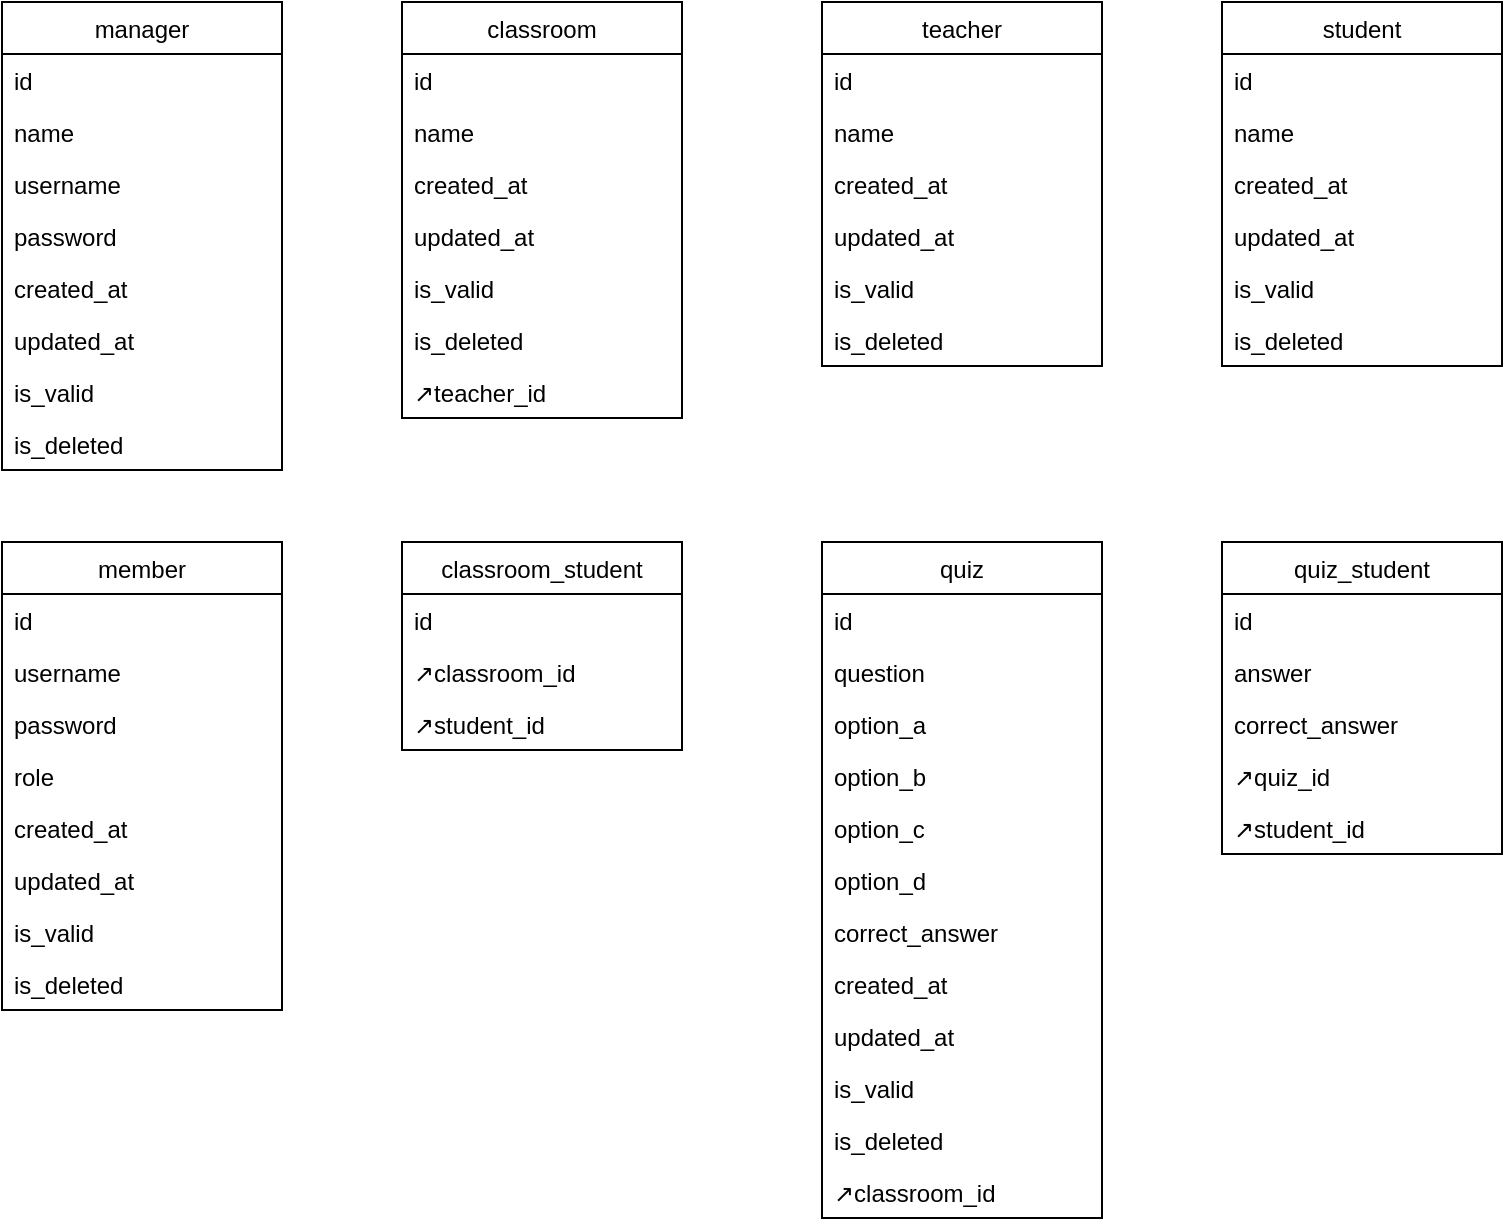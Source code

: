 <mxfile version="15.0.6" type="device"><diagram id="biZEBCj6bRbpP2Fh8jzG" name="Page-1"><mxGraphModel dx="1022" dy="436" grid="1" gridSize="10" guides="1" tooltips="1" connect="1" arrows="1" fold="1" page="1" pageScale="1" pageWidth="827" pageHeight="1169" math="0" shadow="0"><root><mxCell id="0"/><mxCell id="1" parent="0"/><mxCell id="d93wkVF-EoU9ZhA20AfU-1" value="manager" style="swimlane;fontStyle=0;childLayout=stackLayout;horizontal=1;startSize=26;horizontalStack=0;resizeParent=1;resizeParentMax=0;resizeLast=0;collapsible=1;marginBottom=0;" vertex="1" parent="1"><mxGeometry x="40" y="40" width="140" height="234" as="geometry"/></mxCell><mxCell id="d93wkVF-EoU9ZhA20AfU-2" value="id" style="text;strokeColor=none;fillColor=none;align=left;verticalAlign=top;spacingLeft=4;spacingRight=4;overflow=hidden;rotatable=0;points=[[0,0.5],[1,0.5]];portConstraint=eastwest;" vertex="1" parent="d93wkVF-EoU9ZhA20AfU-1"><mxGeometry y="26" width="140" height="26" as="geometry"/></mxCell><mxCell id="d93wkVF-EoU9ZhA20AfU-3" value="name" style="text;strokeColor=none;fillColor=none;align=left;verticalAlign=top;spacingLeft=4;spacingRight=4;overflow=hidden;rotatable=0;points=[[0,0.5],[1,0.5]];portConstraint=eastwest;" vertex="1" parent="d93wkVF-EoU9ZhA20AfU-1"><mxGeometry y="52" width="140" height="26" as="geometry"/></mxCell><mxCell id="d93wkVF-EoU9ZhA20AfU-4" value="username" style="text;strokeColor=none;fillColor=none;align=left;verticalAlign=top;spacingLeft=4;spacingRight=4;overflow=hidden;rotatable=0;points=[[0,0.5],[1,0.5]];portConstraint=eastwest;" vertex="1" parent="d93wkVF-EoU9ZhA20AfU-1"><mxGeometry y="78" width="140" height="26" as="geometry"/></mxCell><mxCell id="d93wkVF-EoU9ZhA20AfU-5" value="password" style="text;strokeColor=none;fillColor=none;align=left;verticalAlign=top;spacingLeft=4;spacingRight=4;overflow=hidden;rotatable=0;points=[[0,0.5],[1,0.5]];portConstraint=eastwest;" vertex="1" parent="d93wkVF-EoU9ZhA20AfU-1"><mxGeometry y="104" width="140" height="26" as="geometry"/></mxCell><mxCell id="d93wkVF-EoU9ZhA20AfU-6" value="created_at" style="text;strokeColor=none;fillColor=none;align=left;verticalAlign=top;spacingLeft=4;spacingRight=4;overflow=hidden;rotatable=0;points=[[0,0.5],[1,0.5]];portConstraint=eastwest;" vertex="1" parent="d93wkVF-EoU9ZhA20AfU-1"><mxGeometry y="130" width="140" height="26" as="geometry"/></mxCell><mxCell id="d93wkVF-EoU9ZhA20AfU-7" value="updated_at" style="text;strokeColor=none;fillColor=none;align=left;verticalAlign=top;spacingLeft=4;spacingRight=4;overflow=hidden;rotatable=0;points=[[0,0.5],[1,0.5]];portConstraint=eastwest;" vertex="1" parent="d93wkVF-EoU9ZhA20AfU-1"><mxGeometry y="156" width="140" height="26" as="geometry"/></mxCell><mxCell id="d93wkVF-EoU9ZhA20AfU-15" value="is_valid" style="text;strokeColor=none;fillColor=none;align=left;verticalAlign=top;spacingLeft=4;spacingRight=4;overflow=hidden;rotatable=0;points=[[0,0.5],[1,0.5]];portConstraint=eastwest;" vertex="1" parent="d93wkVF-EoU9ZhA20AfU-1"><mxGeometry y="182" width="140" height="26" as="geometry"/></mxCell><mxCell id="d93wkVF-EoU9ZhA20AfU-16" value="is_deleted" style="text;strokeColor=none;fillColor=none;align=left;verticalAlign=top;spacingLeft=4;spacingRight=4;overflow=hidden;rotatable=0;points=[[0,0.5],[1,0.5]];portConstraint=eastwest;" vertex="1" parent="d93wkVF-EoU9ZhA20AfU-1"><mxGeometry y="208" width="140" height="26" as="geometry"/></mxCell><mxCell id="d93wkVF-EoU9ZhA20AfU-8" value="classroom" style="swimlane;fontStyle=0;childLayout=stackLayout;horizontal=1;startSize=26;horizontalStack=0;resizeParent=1;resizeParentMax=0;resizeLast=0;collapsible=1;marginBottom=0;" vertex="1" parent="1"><mxGeometry x="240" y="40" width="140" height="208" as="geometry"/></mxCell><mxCell id="d93wkVF-EoU9ZhA20AfU-9" value="id" style="text;strokeColor=none;fillColor=none;align=left;verticalAlign=top;spacingLeft=4;spacingRight=4;overflow=hidden;rotatable=0;points=[[0,0.5],[1,0.5]];portConstraint=eastwest;" vertex="1" parent="d93wkVF-EoU9ZhA20AfU-8"><mxGeometry y="26" width="140" height="26" as="geometry"/></mxCell><mxCell id="d93wkVF-EoU9ZhA20AfU-10" value="name" style="text;strokeColor=none;fillColor=none;align=left;verticalAlign=top;spacingLeft=4;spacingRight=4;overflow=hidden;rotatable=0;points=[[0,0.5],[1,0.5]];portConstraint=eastwest;" vertex="1" parent="d93wkVF-EoU9ZhA20AfU-8"><mxGeometry y="52" width="140" height="26" as="geometry"/></mxCell><mxCell id="d93wkVF-EoU9ZhA20AfU-13" value="created_at" style="text;strokeColor=none;fillColor=none;align=left;verticalAlign=top;spacingLeft=4;spacingRight=4;overflow=hidden;rotatable=0;points=[[0,0.5],[1,0.5]];portConstraint=eastwest;" vertex="1" parent="d93wkVF-EoU9ZhA20AfU-8"><mxGeometry y="78" width="140" height="26" as="geometry"/></mxCell><mxCell id="d93wkVF-EoU9ZhA20AfU-14" value="updated_at" style="text;strokeColor=none;fillColor=none;align=left;verticalAlign=top;spacingLeft=4;spacingRight=4;overflow=hidden;rotatable=0;points=[[0,0.5],[1,0.5]];portConstraint=eastwest;" vertex="1" parent="d93wkVF-EoU9ZhA20AfU-8"><mxGeometry y="104" width="140" height="26" as="geometry"/></mxCell><mxCell id="d93wkVF-EoU9ZhA20AfU-17" value="is_valid" style="text;strokeColor=none;fillColor=none;align=left;verticalAlign=top;spacingLeft=4;spacingRight=4;overflow=hidden;rotatable=0;points=[[0,0.5],[1,0.5]];portConstraint=eastwest;" vertex="1" parent="d93wkVF-EoU9ZhA20AfU-8"><mxGeometry y="130" width="140" height="26" as="geometry"/></mxCell><mxCell id="d93wkVF-EoU9ZhA20AfU-18" value="is_deleted" style="text;strokeColor=none;fillColor=none;align=left;verticalAlign=top;spacingLeft=4;spacingRight=4;overflow=hidden;rotatable=0;points=[[0,0.5],[1,0.5]];portConstraint=eastwest;" vertex="1" parent="d93wkVF-EoU9ZhA20AfU-8"><mxGeometry y="156" width="140" height="26" as="geometry"/></mxCell><mxCell id="d93wkVF-EoU9ZhA20AfU-21" value="↗teacher_id                 " style="text;strokeColor=none;fillColor=none;align=left;verticalAlign=top;spacingLeft=4;spacingRight=4;overflow=hidden;rotatable=0;points=[[0,0.5],[1,0.5]];portConstraint=eastwest;" vertex="1" parent="d93wkVF-EoU9ZhA20AfU-8"><mxGeometry y="182" width="140" height="26" as="geometry"/></mxCell><mxCell id="d93wkVF-EoU9ZhA20AfU-22" value="teacher" style="swimlane;fontStyle=0;childLayout=stackLayout;horizontal=1;startSize=26;horizontalStack=0;resizeParent=1;resizeParentMax=0;resizeLast=0;collapsible=1;marginBottom=0;" vertex="1" parent="1"><mxGeometry x="450" y="40" width="140" height="182" as="geometry"/></mxCell><mxCell id="d93wkVF-EoU9ZhA20AfU-23" value="id" style="text;strokeColor=none;fillColor=none;align=left;verticalAlign=top;spacingLeft=4;spacingRight=4;overflow=hidden;rotatable=0;points=[[0,0.5],[1,0.5]];portConstraint=eastwest;" vertex="1" parent="d93wkVF-EoU9ZhA20AfU-22"><mxGeometry y="26" width="140" height="26" as="geometry"/></mxCell><mxCell id="d93wkVF-EoU9ZhA20AfU-24" value="name" style="text;strokeColor=none;fillColor=none;align=left;verticalAlign=top;spacingLeft=4;spacingRight=4;overflow=hidden;rotatable=0;points=[[0,0.5],[1,0.5]];portConstraint=eastwest;" vertex="1" parent="d93wkVF-EoU9ZhA20AfU-22"><mxGeometry y="52" width="140" height="26" as="geometry"/></mxCell><mxCell id="d93wkVF-EoU9ZhA20AfU-25" value="created_at" style="text;strokeColor=none;fillColor=none;align=left;verticalAlign=top;spacingLeft=4;spacingRight=4;overflow=hidden;rotatable=0;points=[[0,0.5],[1,0.5]];portConstraint=eastwest;" vertex="1" parent="d93wkVF-EoU9ZhA20AfU-22"><mxGeometry y="78" width="140" height="26" as="geometry"/></mxCell><mxCell id="d93wkVF-EoU9ZhA20AfU-26" value="updated_at" style="text;strokeColor=none;fillColor=none;align=left;verticalAlign=top;spacingLeft=4;spacingRight=4;overflow=hidden;rotatable=0;points=[[0,0.5],[1,0.5]];portConstraint=eastwest;" vertex="1" parent="d93wkVF-EoU9ZhA20AfU-22"><mxGeometry y="104" width="140" height="26" as="geometry"/></mxCell><mxCell id="d93wkVF-EoU9ZhA20AfU-27" value="is_valid" style="text;strokeColor=none;fillColor=none;align=left;verticalAlign=top;spacingLeft=4;spacingRight=4;overflow=hidden;rotatable=0;points=[[0,0.5],[1,0.5]];portConstraint=eastwest;" vertex="1" parent="d93wkVF-EoU9ZhA20AfU-22"><mxGeometry y="130" width="140" height="26" as="geometry"/></mxCell><mxCell id="d93wkVF-EoU9ZhA20AfU-28" value="is_deleted" style="text;strokeColor=none;fillColor=none;align=left;verticalAlign=top;spacingLeft=4;spacingRight=4;overflow=hidden;rotatable=0;points=[[0,0.5],[1,0.5]];portConstraint=eastwest;" vertex="1" parent="d93wkVF-EoU9ZhA20AfU-22"><mxGeometry y="156" width="140" height="26" as="geometry"/></mxCell><mxCell id="d93wkVF-EoU9ZhA20AfU-30" value="member" style="swimlane;fontStyle=0;childLayout=stackLayout;horizontal=1;startSize=26;horizontalStack=0;resizeParent=1;resizeParentMax=0;resizeLast=0;collapsible=1;marginBottom=0;" vertex="1" parent="1"><mxGeometry x="40" y="310" width="140" height="234" as="geometry"/></mxCell><mxCell id="d93wkVF-EoU9ZhA20AfU-31" value="id" style="text;strokeColor=none;fillColor=none;align=left;verticalAlign=top;spacingLeft=4;spacingRight=4;overflow=hidden;rotatable=0;points=[[0,0.5],[1,0.5]];portConstraint=eastwest;" vertex="1" parent="d93wkVF-EoU9ZhA20AfU-30"><mxGeometry y="26" width="140" height="26" as="geometry"/></mxCell><mxCell id="d93wkVF-EoU9ZhA20AfU-33" value="username" style="text;strokeColor=none;fillColor=none;align=left;verticalAlign=top;spacingLeft=4;spacingRight=4;overflow=hidden;rotatable=0;points=[[0,0.5],[1,0.5]];portConstraint=eastwest;" vertex="1" parent="d93wkVF-EoU9ZhA20AfU-30"><mxGeometry y="52" width="140" height="26" as="geometry"/></mxCell><mxCell id="d93wkVF-EoU9ZhA20AfU-34" value="password" style="text;strokeColor=none;fillColor=none;align=left;verticalAlign=top;spacingLeft=4;spacingRight=4;overflow=hidden;rotatable=0;points=[[0,0.5],[1,0.5]];portConstraint=eastwest;" vertex="1" parent="d93wkVF-EoU9ZhA20AfU-30"><mxGeometry y="78" width="140" height="26" as="geometry"/></mxCell><mxCell id="d93wkVF-EoU9ZhA20AfU-39" value="role" style="text;strokeColor=none;fillColor=none;align=left;verticalAlign=top;spacingLeft=4;spacingRight=4;overflow=hidden;rotatable=0;points=[[0,0.5],[1,0.5]];portConstraint=eastwest;" vertex="1" parent="d93wkVF-EoU9ZhA20AfU-30"><mxGeometry y="104" width="140" height="26" as="geometry"/></mxCell><mxCell id="d93wkVF-EoU9ZhA20AfU-35" value="created_at" style="text;strokeColor=none;fillColor=none;align=left;verticalAlign=top;spacingLeft=4;spacingRight=4;overflow=hidden;rotatable=0;points=[[0,0.5],[1,0.5]];portConstraint=eastwest;" vertex="1" parent="d93wkVF-EoU9ZhA20AfU-30"><mxGeometry y="130" width="140" height="26" as="geometry"/></mxCell><mxCell id="d93wkVF-EoU9ZhA20AfU-36" value="updated_at" style="text;strokeColor=none;fillColor=none;align=left;verticalAlign=top;spacingLeft=4;spacingRight=4;overflow=hidden;rotatable=0;points=[[0,0.5],[1,0.5]];portConstraint=eastwest;" vertex="1" parent="d93wkVF-EoU9ZhA20AfU-30"><mxGeometry y="156" width="140" height="26" as="geometry"/></mxCell><mxCell id="d93wkVF-EoU9ZhA20AfU-37" value="is_valid" style="text;strokeColor=none;fillColor=none;align=left;verticalAlign=top;spacingLeft=4;spacingRight=4;overflow=hidden;rotatable=0;points=[[0,0.5],[1,0.5]];portConstraint=eastwest;" vertex="1" parent="d93wkVF-EoU9ZhA20AfU-30"><mxGeometry y="182" width="140" height="26" as="geometry"/></mxCell><mxCell id="d93wkVF-EoU9ZhA20AfU-38" value="is_deleted" style="text;strokeColor=none;fillColor=none;align=left;verticalAlign=top;spacingLeft=4;spacingRight=4;overflow=hidden;rotatable=0;points=[[0,0.5],[1,0.5]];portConstraint=eastwest;" vertex="1" parent="d93wkVF-EoU9ZhA20AfU-30"><mxGeometry y="208" width="140" height="26" as="geometry"/></mxCell><mxCell id="d93wkVF-EoU9ZhA20AfU-40" value="student" style="swimlane;fontStyle=0;childLayout=stackLayout;horizontal=1;startSize=26;horizontalStack=0;resizeParent=1;resizeParentMax=0;resizeLast=0;collapsible=1;marginBottom=0;" vertex="1" parent="1"><mxGeometry x="650" y="40" width="140" height="182" as="geometry"/></mxCell><mxCell id="d93wkVF-EoU9ZhA20AfU-41" value="id" style="text;strokeColor=none;fillColor=none;align=left;verticalAlign=top;spacingLeft=4;spacingRight=4;overflow=hidden;rotatable=0;points=[[0,0.5],[1,0.5]];portConstraint=eastwest;" vertex="1" parent="d93wkVF-EoU9ZhA20AfU-40"><mxGeometry y="26" width="140" height="26" as="geometry"/></mxCell><mxCell id="d93wkVF-EoU9ZhA20AfU-42" value="name" style="text;strokeColor=none;fillColor=none;align=left;verticalAlign=top;spacingLeft=4;spacingRight=4;overflow=hidden;rotatable=0;points=[[0,0.5],[1,0.5]];portConstraint=eastwest;" vertex="1" parent="d93wkVF-EoU9ZhA20AfU-40"><mxGeometry y="52" width="140" height="26" as="geometry"/></mxCell><mxCell id="d93wkVF-EoU9ZhA20AfU-43" value="created_at" style="text;strokeColor=none;fillColor=none;align=left;verticalAlign=top;spacingLeft=4;spacingRight=4;overflow=hidden;rotatable=0;points=[[0,0.5],[1,0.5]];portConstraint=eastwest;" vertex="1" parent="d93wkVF-EoU9ZhA20AfU-40"><mxGeometry y="78" width="140" height="26" as="geometry"/></mxCell><mxCell id="d93wkVF-EoU9ZhA20AfU-44" value="updated_at" style="text;strokeColor=none;fillColor=none;align=left;verticalAlign=top;spacingLeft=4;spacingRight=4;overflow=hidden;rotatable=0;points=[[0,0.5],[1,0.5]];portConstraint=eastwest;" vertex="1" parent="d93wkVF-EoU9ZhA20AfU-40"><mxGeometry y="104" width="140" height="26" as="geometry"/></mxCell><mxCell id="d93wkVF-EoU9ZhA20AfU-45" value="is_valid" style="text;strokeColor=none;fillColor=none;align=left;verticalAlign=top;spacingLeft=4;spacingRight=4;overflow=hidden;rotatable=0;points=[[0,0.5],[1,0.5]];portConstraint=eastwest;" vertex="1" parent="d93wkVF-EoU9ZhA20AfU-40"><mxGeometry y="130" width="140" height="26" as="geometry"/></mxCell><mxCell id="d93wkVF-EoU9ZhA20AfU-46" value="is_deleted" style="text;strokeColor=none;fillColor=none;align=left;verticalAlign=top;spacingLeft=4;spacingRight=4;overflow=hidden;rotatable=0;points=[[0,0.5],[1,0.5]];portConstraint=eastwest;" vertex="1" parent="d93wkVF-EoU9ZhA20AfU-40"><mxGeometry y="156" width="140" height="26" as="geometry"/></mxCell><mxCell id="d93wkVF-EoU9ZhA20AfU-47" value="classroom_student" style="swimlane;fontStyle=0;childLayout=stackLayout;horizontal=1;startSize=26;horizontalStack=0;resizeParent=1;resizeParentMax=0;resizeLast=0;collapsible=1;marginBottom=0;" vertex="1" parent="1"><mxGeometry x="240" y="310" width="140" height="104" as="geometry"/></mxCell><mxCell id="d93wkVF-EoU9ZhA20AfU-48" value="id" style="text;strokeColor=none;fillColor=none;align=left;verticalAlign=top;spacingLeft=4;spacingRight=4;overflow=hidden;rotatable=0;points=[[0,0.5],[1,0.5]];portConstraint=eastwest;" vertex="1" parent="d93wkVF-EoU9ZhA20AfU-47"><mxGeometry y="26" width="140" height="26" as="geometry"/></mxCell><mxCell id="d93wkVF-EoU9ZhA20AfU-49" value="↗classroom_id" style="text;strokeColor=none;fillColor=none;align=left;verticalAlign=top;spacingLeft=4;spacingRight=4;overflow=hidden;rotatable=0;points=[[0,0.5],[1,0.5]];portConstraint=eastwest;" vertex="1" parent="d93wkVF-EoU9ZhA20AfU-47"><mxGeometry y="52" width="140" height="26" as="geometry"/></mxCell><mxCell id="d93wkVF-EoU9ZhA20AfU-50" value="↗student_id" style="text;strokeColor=none;fillColor=none;align=left;verticalAlign=top;spacingLeft=4;spacingRight=4;overflow=hidden;rotatable=0;points=[[0,0.5],[1,0.5]];portConstraint=eastwest;" vertex="1" parent="d93wkVF-EoU9ZhA20AfU-47"><mxGeometry y="78" width="140" height="26" as="geometry"/></mxCell><mxCell id="d93wkVF-EoU9ZhA20AfU-56" value="quiz" style="swimlane;fontStyle=0;childLayout=stackLayout;horizontal=1;startSize=26;horizontalStack=0;resizeParent=1;resizeParentMax=0;resizeLast=0;collapsible=1;marginBottom=0;" vertex="1" parent="1"><mxGeometry x="450" y="310" width="140" height="338" as="geometry"/></mxCell><mxCell id="d93wkVF-EoU9ZhA20AfU-57" value="id" style="text;strokeColor=none;fillColor=none;align=left;verticalAlign=top;spacingLeft=4;spacingRight=4;overflow=hidden;rotatable=0;points=[[0,0.5],[1,0.5]];portConstraint=eastwest;" vertex="1" parent="d93wkVF-EoU9ZhA20AfU-56"><mxGeometry y="26" width="140" height="26" as="geometry"/></mxCell><mxCell id="d93wkVF-EoU9ZhA20AfU-58" value="question" style="text;strokeColor=none;fillColor=none;align=left;verticalAlign=top;spacingLeft=4;spacingRight=4;overflow=hidden;rotatable=0;points=[[0,0.5],[1,0.5]];portConstraint=eastwest;" vertex="1" parent="d93wkVF-EoU9ZhA20AfU-56"><mxGeometry y="52" width="140" height="26" as="geometry"/></mxCell><mxCell id="d93wkVF-EoU9ZhA20AfU-59" value="option_a" style="text;strokeColor=none;fillColor=none;align=left;verticalAlign=top;spacingLeft=4;spacingRight=4;overflow=hidden;rotatable=0;points=[[0,0.5],[1,0.5]];portConstraint=eastwest;" vertex="1" parent="d93wkVF-EoU9ZhA20AfU-56"><mxGeometry y="78" width="140" height="26" as="geometry"/></mxCell><mxCell id="d93wkVF-EoU9ZhA20AfU-60" value="option_b" style="text;strokeColor=none;fillColor=none;align=left;verticalAlign=top;spacingLeft=4;spacingRight=4;overflow=hidden;rotatable=0;points=[[0,0.5],[1,0.5]];portConstraint=eastwest;" vertex="1" parent="d93wkVF-EoU9ZhA20AfU-56"><mxGeometry y="104" width="140" height="26" as="geometry"/></mxCell><mxCell id="d93wkVF-EoU9ZhA20AfU-61" value="option_c" style="text;strokeColor=none;fillColor=none;align=left;verticalAlign=top;spacingLeft=4;spacingRight=4;overflow=hidden;rotatable=0;points=[[0,0.5],[1,0.5]];portConstraint=eastwest;" vertex="1" parent="d93wkVF-EoU9ZhA20AfU-56"><mxGeometry y="130" width="140" height="26" as="geometry"/></mxCell><mxCell id="d93wkVF-EoU9ZhA20AfU-62" value="option_d" style="text;strokeColor=none;fillColor=none;align=left;verticalAlign=top;spacingLeft=4;spacingRight=4;overflow=hidden;rotatable=0;points=[[0,0.5],[1,0.5]];portConstraint=eastwest;" vertex="1" parent="d93wkVF-EoU9ZhA20AfU-56"><mxGeometry y="156" width="140" height="26" as="geometry"/></mxCell><mxCell id="d93wkVF-EoU9ZhA20AfU-63" value="correct_answer" style="text;strokeColor=none;fillColor=none;align=left;verticalAlign=top;spacingLeft=4;spacingRight=4;overflow=hidden;rotatable=0;points=[[0,0.5],[1,0.5]];portConstraint=eastwest;" vertex="1" parent="d93wkVF-EoU9ZhA20AfU-56"><mxGeometry y="182" width="140" height="26" as="geometry"/></mxCell><mxCell id="d93wkVF-EoU9ZhA20AfU-64" value="created_at" style="text;strokeColor=none;fillColor=none;align=left;verticalAlign=top;spacingLeft=4;spacingRight=4;overflow=hidden;rotatable=0;points=[[0,0.5],[1,0.5]];portConstraint=eastwest;" vertex="1" parent="d93wkVF-EoU9ZhA20AfU-56"><mxGeometry y="208" width="140" height="26" as="geometry"/></mxCell><mxCell id="d93wkVF-EoU9ZhA20AfU-65" value="updated_at" style="text;strokeColor=none;fillColor=none;align=left;verticalAlign=top;spacingLeft=4;spacingRight=4;overflow=hidden;rotatable=0;points=[[0,0.5],[1,0.5]];portConstraint=eastwest;" vertex="1" parent="d93wkVF-EoU9ZhA20AfU-56"><mxGeometry y="234" width="140" height="26" as="geometry"/></mxCell><mxCell id="d93wkVF-EoU9ZhA20AfU-66" value="is_valid" style="text;strokeColor=none;fillColor=none;align=left;verticalAlign=top;spacingLeft=4;spacingRight=4;overflow=hidden;rotatable=0;points=[[0,0.5],[1,0.5]];portConstraint=eastwest;" vertex="1" parent="d93wkVF-EoU9ZhA20AfU-56"><mxGeometry y="260" width="140" height="26" as="geometry"/></mxCell><mxCell id="d93wkVF-EoU9ZhA20AfU-67" value="is_deleted" style="text;strokeColor=none;fillColor=none;align=left;verticalAlign=top;spacingLeft=4;spacingRight=4;overflow=hidden;rotatable=0;points=[[0,0.5],[1,0.5]];portConstraint=eastwest;" vertex="1" parent="d93wkVF-EoU9ZhA20AfU-56"><mxGeometry y="286" width="140" height="26" as="geometry"/></mxCell><mxCell id="d93wkVF-EoU9ZhA20AfU-68" value="↗classroom_id" style="text;strokeColor=none;fillColor=none;align=left;verticalAlign=top;spacingLeft=4;spacingRight=4;overflow=hidden;rotatable=0;points=[[0,0.5],[1,0.5]];portConstraint=eastwest;" vertex="1" parent="d93wkVF-EoU9ZhA20AfU-56"><mxGeometry y="312" width="140" height="26" as="geometry"/></mxCell><mxCell id="d93wkVF-EoU9ZhA20AfU-69" value="quiz_student" style="swimlane;fontStyle=0;childLayout=stackLayout;horizontal=1;startSize=26;horizontalStack=0;resizeParent=1;resizeParentMax=0;resizeLast=0;collapsible=1;marginBottom=0;" vertex="1" parent="1"><mxGeometry x="650" y="310" width="140" height="156" as="geometry"/></mxCell><mxCell id="d93wkVF-EoU9ZhA20AfU-70" value="id" style="text;strokeColor=none;fillColor=none;align=left;verticalAlign=top;spacingLeft=4;spacingRight=4;overflow=hidden;rotatable=0;points=[[0,0.5],[1,0.5]];portConstraint=eastwest;" vertex="1" parent="d93wkVF-EoU9ZhA20AfU-69"><mxGeometry y="26" width="140" height="26" as="geometry"/></mxCell><mxCell id="d93wkVF-EoU9ZhA20AfU-84" value="answer" style="text;strokeColor=none;fillColor=none;align=left;verticalAlign=top;spacingLeft=4;spacingRight=4;overflow=hidden;rotatable=0;points=[[0,0.5],[1,0.5]];portConstraint=eastwest;" vertex="1" parent="d93wkVF-EoU9ZhA20AfU-69"><mxGeometry y="52" width="140" height="26" as="geometry"/></mxCell><mxCell id="d93wkVF-EoU9ZhA20AfU-85" value="correct_answer" style="text;strokeColor=none;fillColor=none;align=left;verticalAlign=top;spacingLeft=4;spacingRight=4;overflow=hidden;rotatable=0;points=[[0,0.5],[1,0.5]];portConstraint=eastwest;" vertex="1" parent="d93wkVF-EoU9ZhA20AfU-69"><mxGeometry y="78" width="140" height="26" as="geometry"/></mxCell><mxCell id="d93wkVF-EoU9ZhA20AfU-82" value="↗quiz_id" style="text;strokeColor=none;fillColor=none;align=left;verticalAlign=top;spacingLeft=4;spacingRight=4;overflow=hidden;rotatable=0;points=[[0,0.5],[1,0.5]];portConstraint=eastwest;" vertex="1" parent="d93wkVF-EoU9ZhA20AfU-69"><mxGeometry y="104" width="140" height="26" as="geometry"/></mxCell><mxCell id="d93wkVF-EoU9ZhA20AfU-83" value="↗student_id" style="text;strokeColor=none;fillColor=none;align=left;verticalAlign=top;spacingLeft=4;spacingRight=4;overflow=hidden;rotatable=0;points=[[0,0.5],[1,0.5]];portConstraint=eastwest;" vertex="1" parent="d93wkVF-EoU9ZhA20AfU-69"><mxGeometry y="130" width="140" height="26" as="geometry"/></mxCell></root></mxGraphModel></diagram></mxfile>